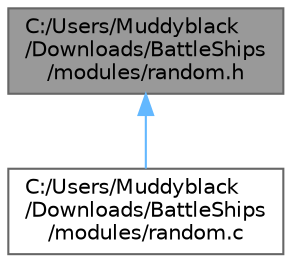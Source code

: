 digraph "C:/Users/Muddyblack/Downloads/BattleShips/modules/random.h"
{
 // LATEX_PDF_SIZE
  bgcolor="transparent";
  edge [fontname=Helvetica,fontsize=10,labelfontname=Helvetica,labelfontsize=10];
  node [fontname=Helvetica,fontsize=10,shape=box,height=0.2,width=0.4];
  Node1 [id="Node000001",label="C:/Users/Muddyblack\l/Downloads/BattleShips\l/modules/random.h",height=0.2,width=0.4,color="gray40", fillcolor="grey60", style="filled", fontcolor="black",tooltip=" "];
  Node1 -> Node2 [id="edge1_Node000001_Node000002",dir="back",color="steelblue1",style="solid",tooltip=" "];
  Node2 [id="Node000002",label="C:/Users/Muddyblack\l/Downloads/BattleShips\l/modules/random.c",height=0.2,width=0.4,color="grey40", fillcolor="white", style="filled",URL="$random_8c.html",tooltip=" "];
}
